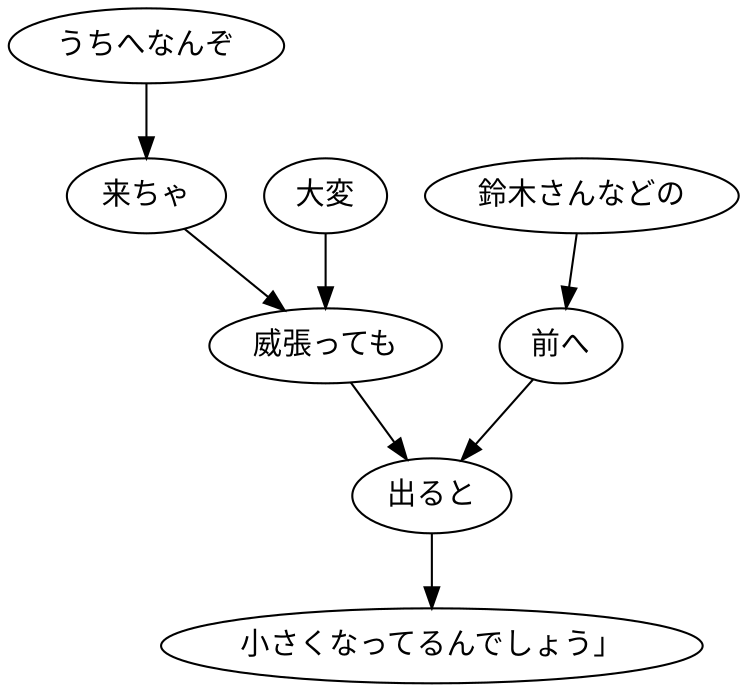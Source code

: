 digraph graph3168 {
	node0 [label="うちへなんぞ"];
	node1 [label="来ちゃ"];
	node2 [label="大変"];
	node3 [label="威張っても"];
	node4 [label="鈴木さんなどの"];
	node5 [label="前へ"];
	node6 [label="出ると"];
	node7 [label="小さくなってるんでしょう」"];
	node0 -> node1;
	node1 -> node3;
	node2 -> node3;
	node3 -> node6;
	node4 -> node5;
	node5 -> node6;
	node6 -> node7;
}
